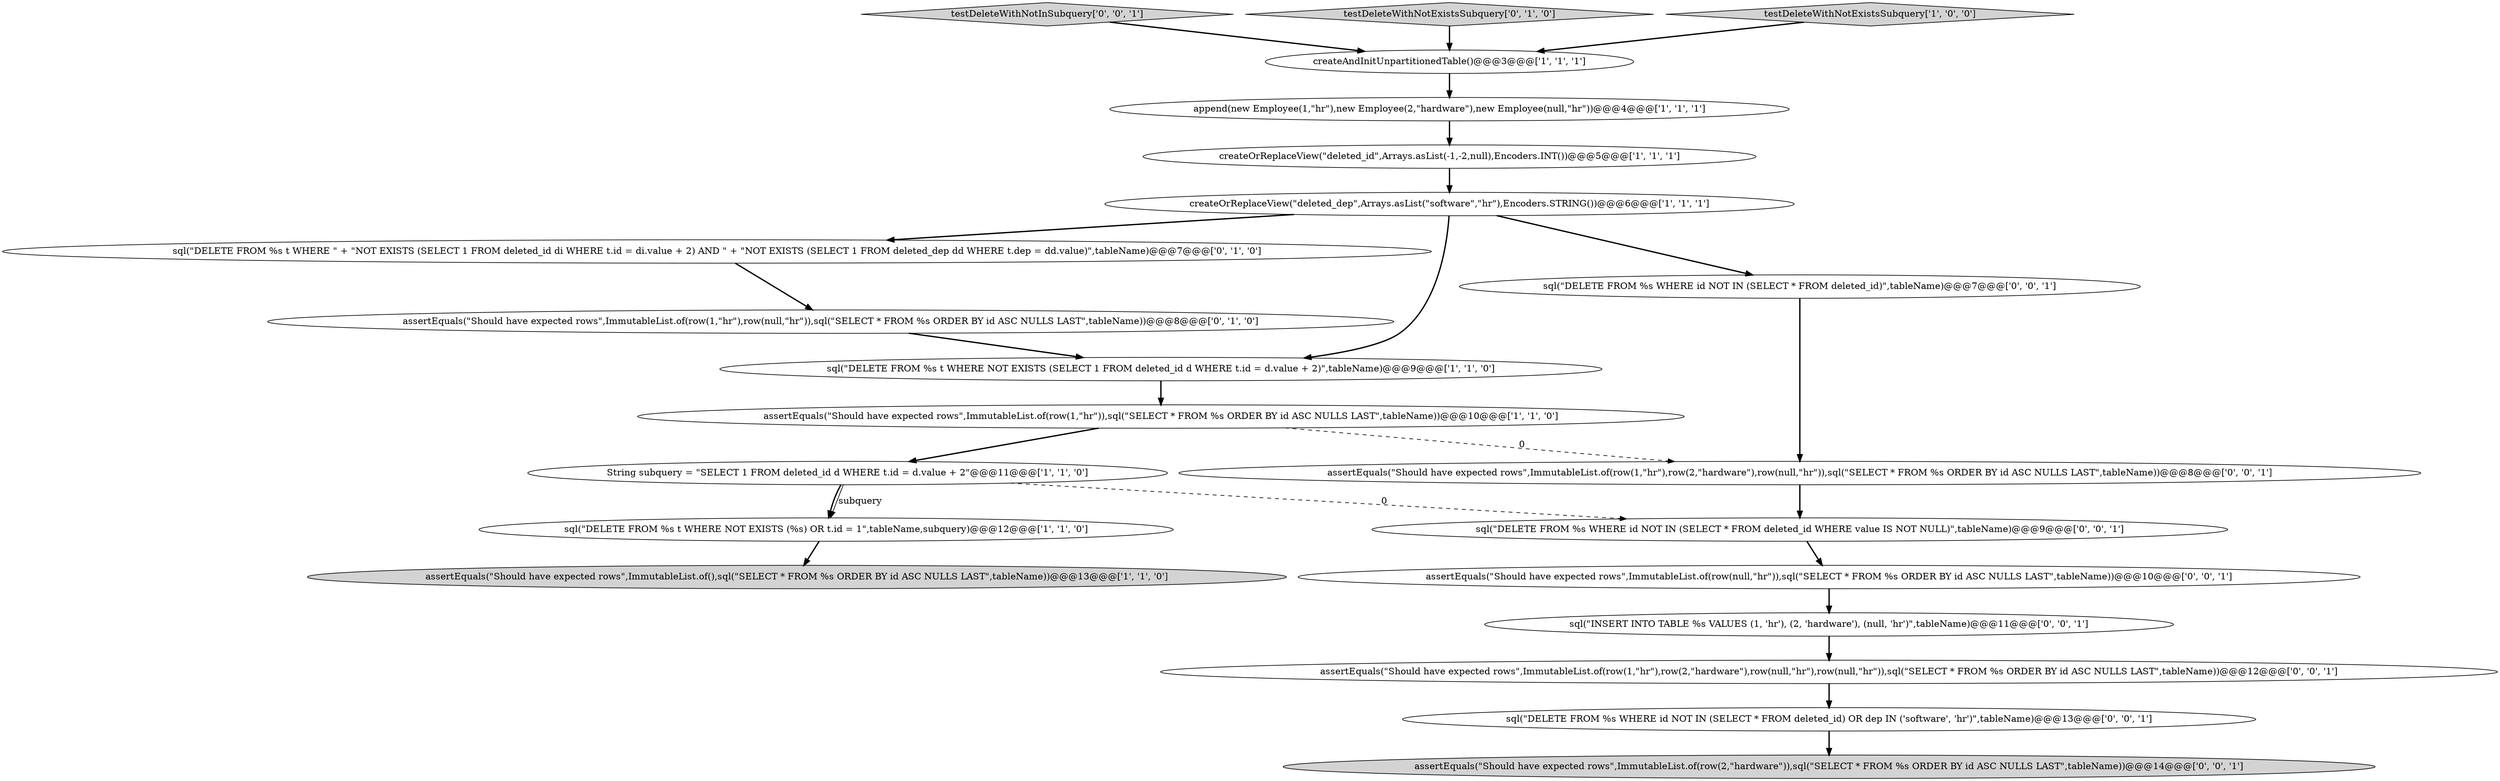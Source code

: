 digraph {
8 [style = filled, label = "createOrReplaceView(\"deleted_dep\",Arrays.asList(\"software\",\"hr\"),Encoders.STRING())@@@6@@@['1', '1', '1']", fillcolor = white, shape = ellipse image = "AAA0AAABBB1BBB"];
9 [style = filled, label = "String subquery = \"SELECT 1 FROM deleted_id d WHERE t.id = d.value + 2\"@@@11@@@['1', '1', '0']", fillcolor = white, shape = ellipse image = "AAA0AAABBB1BBB"];
16 [style = filled, label = "testDeleteWithNotInSubquery['0', '0', '1']", fillcolor = lightgray, shape = diamond image = "AAA0AAABBB3BBB"];
18 [style = filled, label = "assertEquals(\"Should have expected rows\",ImmutableList.of(row(1,\"hr\"),row(2,\"hardware\"),row(null,\"hr\")),sql(\"SELECT * FROM %s ORDER BY id ASC NULLS LAST\",tableName))@@@8@@@['0', '0', '1']", fillcolor = white, shape = ellipse image = "AAA0AAABBB3BBB"];
11 [style = filled, label = "assertEquals(\"Should have expected rows\",ImmutableList.of(row(1,\"hr\"),row(null,\"hr\")),sql(\"SELECT * FROM %s ORDER BY id ASC NULLS LAST\",tableName))@@@8@@@['0', '1', '0']", fillcolor = white, shape = ellipse image = "AAA1AAABBB2BBB"];
19 [style = filled, label = "sql(\"DELETE FROM %s WHERE id NOT IN (SELECT * FROM deleted_id) OR dep IN ('software', 'hr')\",tableName)@@@13@@@['0', '0', '1']", fillcolor = white, shape = ellipse image = "AAA0AAABBB3BBB"];
2 [style = filled, label = "assertEquals(\"Should have expected rows\",ImmutableList.of(row(1,\"hr\")),sql(\"SELECT * FROM %s ORDER BY id ASC NULLS LAST\",tableName))@@@10@@@['1', '1', '0']", fillcolor = white, shape = ellipse image = "AAA0AAABBB1BBB"];
5 [style = filled, label = "createAndInitUnpartitionedTable()@@@3@@@['1', '1', '1']", fillcolor = white, shape = ellipse image = "AAA0AAABBB1BBB"];
10 [style = filled, label = "sql(\"DELETE FROM %s t WHERE \" + \"NOT EXISTS (SELECT 1 FROM deleted_id di WHERE t.id = di.value + 2) AND \" + \"NOT EXISTS (SELECT 1 FROM deleted_dep dd WHERE t.dep = dd.value)\",tableName)@@@7@@@['0', '1', '0']", fillcolor = white, shape = ellipse image = "AAA1AAABBB2BBB"];
14 [style = filled, label = "sql(\"DELETE FROM %s WHERE id NOT IN (SELECT * FROM deleted_id WHERE value IS NOT NULL)\",tableName)@@@9@@@['0', '0', '1']", fillcolor = white, shape = ellipse image = "AAA0AAABBB3BBB"];
6 [style = filled, label = "sql(\"DELETE FROM %s t WHERE NOT EXISTS (SELECT 1 FROM deleted_id d WHERE t.id = d.value + 2)\",tableName)@@@9@@@['1', '1', '0']", fillcolor = white, shape = ellipse image = "AAA0AAABBB1BBB"];
21 [style = filled, label = "assertEquals(\"Should have expected rows\",ImmutableList.of(row(1,\"hr\"),row(2,\"hardware\"),row(null,\"hr\"),row(null,\"hr\")),sql(\"SELECT * FROM %s ORDER BY id ASC NULLS LAST\",tableName))@@@12@@@['0', '0', '1']", fillcolor = white, shape = ellipse image = "AAA0AAABBB3BBB"];
12 [style = filled, label = "testDeleteWithNotExistsSubquery['0', '1', '0']", fillcolor = lightgray, shape = diamond image = "AAA0AAABBB2BBB"];
15 [style = filled, label = "assertEquals(\"Should have expected rows\",ImmutableList.of(row(null,\"hr\")),sql(\"SELECT * FROM %s ORDER BY id ASC NULLS LAST\",tableName))@@@10@@@['0', '0', '1']", fillcolor = white, shape = ellipse image = "AAA0AAABBB3BBB"];
3 [style = filled, label = "assertEquals(\"Should have expected rows\",ImmutableList.of(),sql(\"SELECT * FROM %s ORDER BY id ASC NULLS LAST\",tableName))@@@13@@@['1', '1', '0']", fillcolor = lightgray, shape = ellipse image = "AAA0AAABBB1BBB"];
20 [style = filled, label = "assertEquals(\"Should have expected rows\",ImmutableList.of(row(2,\"hardware\")),sql(\"SELECT * FROM %s ORDER BY id ASC NULLS LAST\",tableName))@@@14@@@['0', '0', '1']", fillcolor = lightgray, shape = ellipse image = "AAA0AAABBB3BBB"];
17 [style = filled, label = "sql(\"INSERT INTO TABLE %s VALUES (1, 'hr'), (2, 'hardware'), (null, 'hr')\",tableName)@@@11@@@['0', '0', '1']", fillcolor = white, shape = ellipse image = "AAA0AAABBB3BBB"];
4 [style = filled, label = "sql(\"DELETE FROM %s t WHERE NOT EXISTS (%s) OR t.id = 1\",tableName,subquery)@@@12@@@['1', '1', '0']", fillcolor = white, shape = ellipse image = "AAA0AAABBB1BBB"];
7 [style = filled, label = "testDeleteWithNotExistsSubquery['1', '0', '0']", fillcolor = lightgray, shape = diamond image = "AAA0AAABBB1BBB"];
1 [style = filled, label = "append(new Employee(1,\"hr\"),new Employee(2,\"hardware\"),new Employee(null,\"hr\"))@@@4@@@['1', '1', '1']", fillcolor = white, shape = ellipse image = "AAA0AAABBB1BBB"];
0 [style = filled, label = "createOrReplaceView(\"deleted_id\",Arrays.asList(-1,-2,null),Encoders.INT())@@@5@@@['1', '1', '1']", fillcolor = white, shape = ellipse image = "AAA0AAABBB1BBB"];
13 [style = filled, label = "sql(\"DELETE FROM %s WHERE id NOT IN (SELECT * FROM deleted_id)\",tableName)@@@7@@@['0', '0', '1']", fillcolor = white, shape = ellipse image = "AAA0AAABBB3BBB"];
9->4 [style = bold, label=""];
17->21 [style = bold, label=""];
19->20 [style = bold, label=""];
5->1 [style = bold, label=""];
2->18 [style = dashed, label="0"];
10->11 [style = bold, label=""];
0->8 [style = bold, label=""];
8->6 [style = bold, label=""];
11->6 [style = bold, label=""];
13->18 [style = bold, label=""];
6->2 [style = bold, label=""];
9->4 [style = solid, label="subquery"];
2->9 [style = bold, label=""];
12->5 [style = bold, label=""];
21->19 [style = bold, label=""];
9->14 [style = dashed, label="0"];
8->13 [style = bold, label=""];
16->5 [style = bold, label=""];
7->5 [style = bold, label=""];
18->14 [style = bold, label=""];
14->15 [style = bold, label=""];
4->3 [style = bold, label=""];
8->10 [style = bold, label=""];
1->0 [style = bold, label=""];
15->17 [style = bold, label=""];
}
